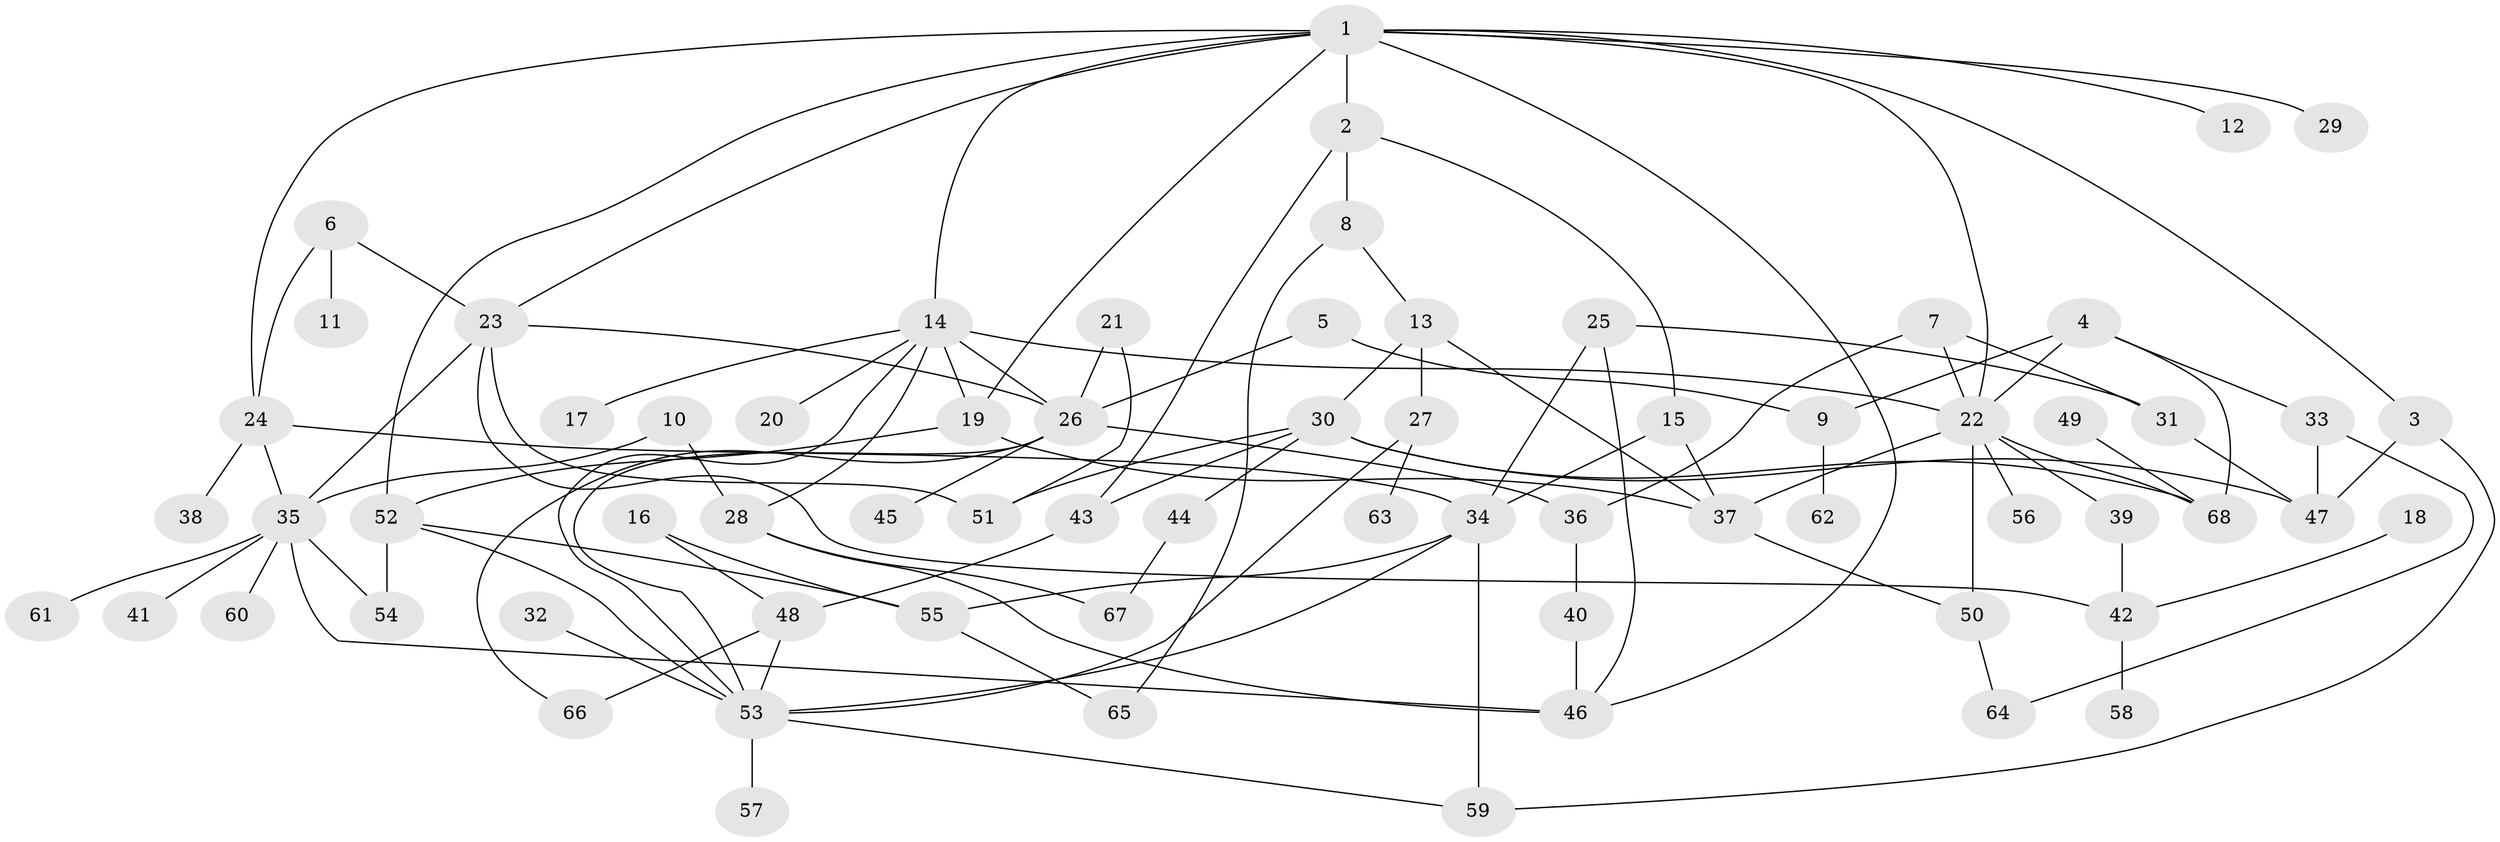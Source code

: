 // original degree distribution, {6: 0.05185185185185185, 7: 0.014814814814814815, 4: 0.1259259259259259, 9: 0.007407407407407408, 2: 0.3333333333333333, 3: 0.14814814814814814, 5: 0.05925925925925926, 1: 0.25925925925925924}
// Generated by graph-tools (version 1.1) at 2025/49/03/09/25 03:49:23]
// undirected, 68 vertices, 109 edges
graph export_dot {
graph [start="1"]
  node [color=gray90,style=filled];
  1;
  2;
  3;
  4;
  5;
  6;
  7;
  8;
  9;
  10;
  11;
  12;
  13;
  14;
  15;
  16;
  17;
  18;
  19;
  20;
  21;
  22;
  23;
  24;
  25;
  26;
  27;
  28;
  29;
  30;
  31;
  32;
  33;
  34;
  35;
  36;
  37;
  38;
  39;
  40;
  41;
  42;
  43;
  44;
  45;
  46;
  47;
  48;
  49;
  50;
  51;
  52;
  53;
  54;
  55;
  56;
  57;
  58;
  59;
  60;
  61;
  62;
  63;
  64;
  65;
  66;
  67;
  68;
  1 -- 2 [weight=1.0];
  1 -- 3 [weight=1.0];
  1 -- 12 [weight=1.0];
  1 -- 14 [weight=1.0];
  1 -- 19 [weight=1.0];
  1 -- 22 [weight=1.0];
  1 -- 23 [weight=1.0];
  1 -- 24 [weight=1.0];
  1 -- 29 [weight=1.0];
  1 -- 46 [weight=1.0];
  1 -- 52 [weight=1.0];
  2 -- 8 [weight=1.0];
  2 -- 15 [weight=1.0];
  2 -- 43 [weight=1.0];
  3 -- 47 [weight=1.0];
  3 -- 59 [weight=1.0];
  4 -- 9 [weight=1.0];
  4 -- 22 [weight=1.0];
  4 -- 33 [weight=1.0];
  4 -- 68 [weight=1.0];
  5 -- 9 [weight=1.0];
  5 -- 26 [weight=1.0];
  6 -- 11 [weight=1.0];
  6 -- 23 [weight=1.0];
  6 -- 24 [weight=1.0];
  7 -- 22 [weight=1.0];
  7 -- 31 [weight=1.0];
  7 -- 36 [weight=1.0];
  8 -- 13 [weight=1.0];
  8 -- 65 [weight=1.0];
  9 -- 62 [weight=1.0];
  10 -- 28 [weight=1.0];
  10 -- 35 [weight=1.0];
  13 -- 27 [weight=1.0];
  13 -- 30 [weight=1.0];
  13 -- 37 [weight=1.0];
  14 -- 17 [weight=1.0];
  14 -- 19 [weight=1.0];
  14 -- 20 [weight=1.0];
  14 -- 22 [weight=1.0];
  14 -- 26 [weight=1.0];
  14 -- 28 [weight=1.0];
  14 -- 53 [weight=1.0];
  15 -- 34 [weight=1.0];
  15 -- 37 [weight=1.0];
  16 -- 48 [weight=1.0];
  16 -- 55 [weight=1.0];
  18 -- 42 [weight=1.0];
  19 -- 37 [weight=1.0];
  19 -- 52 [weight=1.0];
  21 -- 26 [weight=1.0];
  21 -- 51 [weight=1.0];
  22 -- 37 [weight=2.0];
  22 -- 39 [weight=1.0];
  22 -- 50 [weight=1.0];
  22 -- 56 [weight=1.0];
  22 -- 68 [weight=1.0];
  23 -- 26 [weight=1.0];
  23 -- 35 [weight=1.0];
  23 -- 42 [weight=1.0];
  23 -- 51 [weight=1.0];
  24 -- 34 [weight=1.0];
  24 -- 35 [weight=1.0];
  24 -- 38 [weight=1.0];
  25 -- 31 [weight=1.0];
  25 -- 34 [weight=1.0];
  25 -- 46 [weight=1.0];
  26 -- 36 [weight=1.0];
  26 -- 45 [weight=1.0];
  26 -- 53 [weight=1.0];
  26 -- 66 [weight=1.0];
  27 -- 53 [weight=1.0];
  27 -- 63 [weight=1.0];
  28 -- 46 [weight=1.0];
  28 -- 67 [weight=1.0];
  30 -- 43 [weight=1.0];
  30 -- 44 [weight=1.0];
  30 -- 47 [weight=1.0];
  30 -- 51 [weight=1.0];
  30 -- 68 [weight=1.0];
  31 -- 47 [weight=1.0];
  32 -- 53 [weight=1.0];
  33 -- 47 [weight=1.0];
  33 -- 64 [weight=1.0];
  34 -- 53 [weight=1.0];
  34 -- 55 [weight=1.0];
  34 -- 59 [weight=1.0];
  35 -- 41 [weight=1.0];
  35 -- 46 [weight=1.0];
  35 -- 54 [weight=1.0];
  35 -- 60 [weight=1.0];
  35 -- 61 [weight=1.0];
  36 -- 40 [weight=1.0];
  37 -- 50 [weight=1.0];
  39 -- 42 [weight=1.0];
  40 -- 46 [weight=1.0];
  42 -- 58 [weight=1.0];
  43 -- 48 [weight=1.0];
  44 -- 67 [weight=1.0];
  48 -- 53 [weight=1.0];
  48 -- 66 [weight=1.0];
  49 -- 68 [weight=1.0];
  50 -- 64 [weight=1.0];
  52 -- 53 [weight=1.0];
  52 -- 54 [weight=1.0];
  52 -- 55 [weight=1.0];
  53 -- 57 [weight=1.0];
  53 -- 59 [weight=1.0];
  55 -- 65 [weight=1.0];
}
